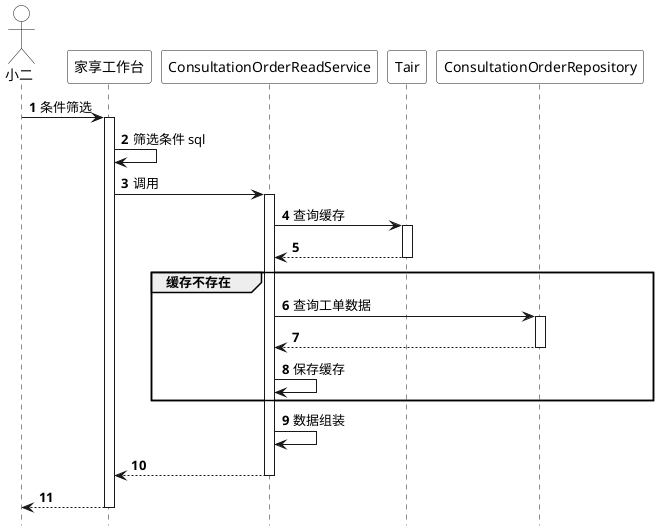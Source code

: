 @startuml
'https://plantuml.com/sequence-diagram

'隐藏脚注
hide footbox

'使用 toy 主题


'编号
autonumber 1

'隐藏孤立的参与者
hide unlinked

'文字对齐，向左对齐
skinparam sequenceMessageAlign left

'箭头粗度
skinparam sequenceArrowThickness 1

' 皮肤
skinparam sequence {
    ParticipantBackgroundColor #white
       ParticipantFontColor black
       ActorBackgroundColor white
       ActorFontColor black
}

actor 小二 as admin
participant 家享工作台 as workbench
participant ConsultationOrderReadService as consultationOrderReadService
participant Tair as Tair
participant ConsultationOrderRepository as consultationOrderRepository
participant WorkCardService as workCardService

admin -> workbench : 条件筛选
activate workbench

workbench -> workbench : 筛选条件 sql

workbench -> consultationOrderReadService : 调用
activate consultationOrderReadService

consultationOrderReadService -> Tair : 查询缓存
activate Tair
return


group 缓存不存在
    consultationOrderReadService -> consultationOrderRepository : 查询工单数据
    activate consultationOrderRepository
    return
    consultationOrderReadService -> consultationOrderReadService : 保存缓存
end group


consultationOrderReadService -> consultationOrderReadService : 数据组装
return

return





@enduml